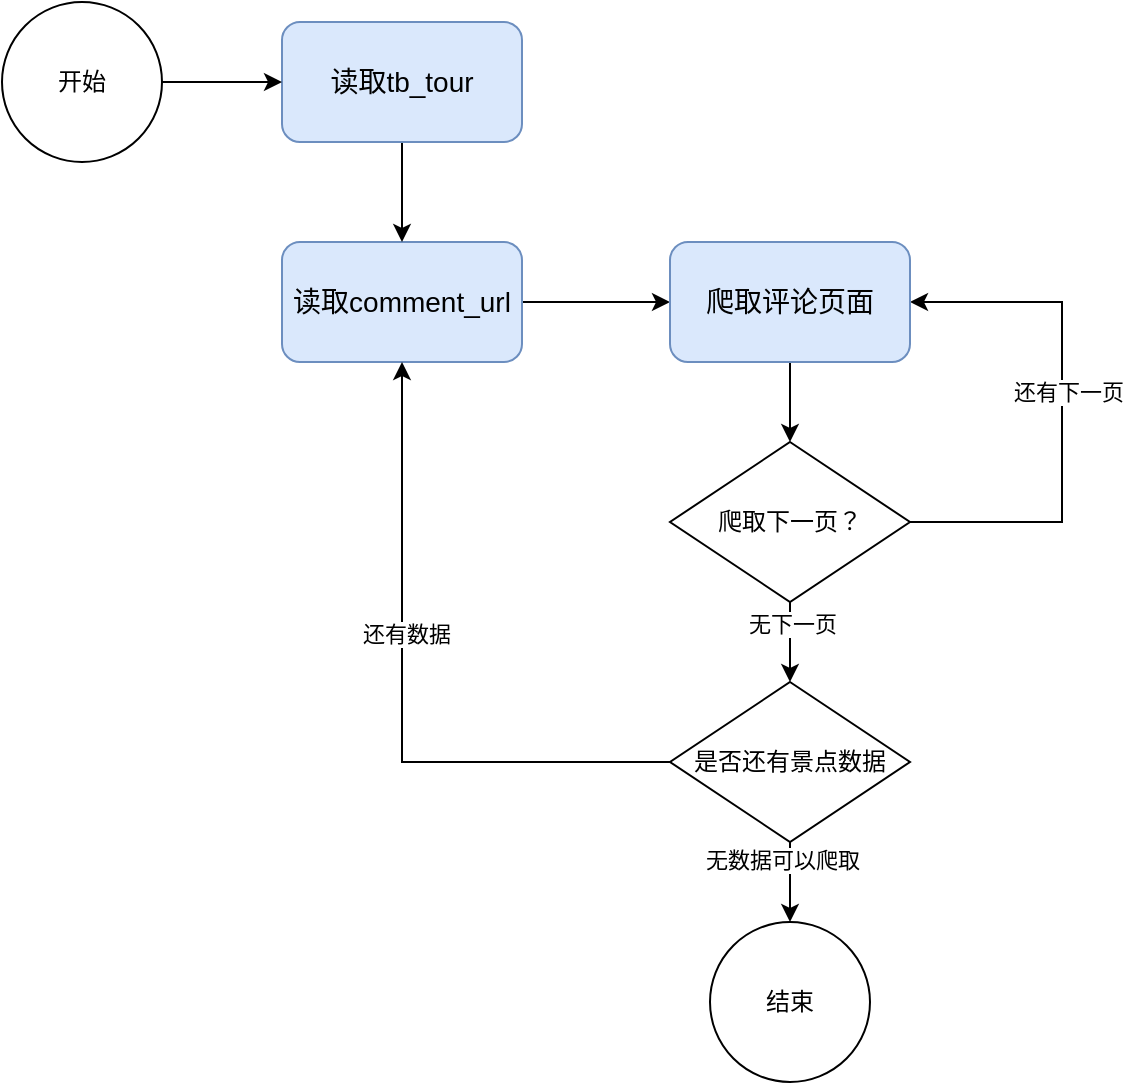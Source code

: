 <mxfile version="24.7.5">
  <diagram name="第 1 页" id="_HPMtMyXLybDMfKPBtLN">
    <mxGraphModel dx="1811" dy="577" grid="1" gridSize="10" guides="1" tooltips="1" connect="1" arrows="1" fold="1" page="1" pageScale="1" pageWidth="827" pageHeight="1169" math="0" shadow="0">
      <root>
        <mxCell id="0" />
        <mxCell id="1" parent="0" />
        <mxCell id="lwfYYLxLNdQcmLYIgolU-8" value="" style="edgeStyle=orthogonalEdgeStyle;rounded=0;orthogonalLoop=1;jettySize=auto;html=1;" edge="1" parent="1" source="lwfYYLxLNdQcmLYIgolU-1" target="lwfYYLxLNdQcmLYIgolU-4">
          <mxGeometry relative="1" as="geometry" />
        </mxCell>
        <mxCell id="lwfYYLxLNdQcmLYIgolU-1" value="读取comment_url" style="rounded=1;whiteSpace=wrap;html=1;fillColor=#dae8fc;strokeColor=#6c8ebf;fontSize=14;" vertex="1" parent="1">
          <mxGeometry x="100" y="130" width="120" height="60" as="geometry" />
        </mxCell>
        <mxCell id="lwfYYLxLNdQcmLYIgolU-10" style="edgeStyle=orthogonalEdgeStyle;rounded=0;orthogonalLoop=1;jettySize=auto;html=1;exitX=1;exitY=0.5;exitDx=0;exitDy=0;entryX=1;entryY=0.5;entryDx=0;entryDy=0;" edge="1" parent="1" source="lwfYYLxLNdQcmLYIgolU-3" target="lwfYYLxLNdQcmLYIgolU-4">
          <mxGeometry relative="1" as="geometry">
            <Array as="points">
              <mxPoint x="490" y="270" />
              <mxPoint x="490" y="160" />
            </Array>
          </mxGeometry>
        </mxCell>
        <mxCell id="lwfYYLxLNdQcmLYIgolU-19" value="还有下一页" style="edgeLabel;html=1;align=center;verticalAlign=middle;resizable=0;points=[];" vertex="1" connectable="0" parent="lwfYYLxLNdQcmLYIgolU-10">
          <mxGeometry x="0.076" y="-3" relative="1" as="geometry">
            <mxPoint as="offset" />
          </mxGeometry>
        </mxCell>
        <mxCell id="lwfYYLxLNdQcmLYIgolU-11" value="" style="edgeStyle=orthogonalEdgeStyle;rounded=0;orthogonalLoop=1;jettySize=auto;html=1;" edge="1" parent="1" source="lwfYYLxLNdQcmLYIgolU-3" target="lwfYYLxLNdQcmLYIgolU-5">
          <mxGeometry relative="1" as="geometry" />
        </mxCell>
        <mxCell id="lwfYYLxLNdQcmLYIgolU-18" value="无下一页" style="edgeLabel;html=1;align=center;verticalAlign=middle;resizable=0;points=[];" vertex="1" connectable="0" parent="lwfYYLxLNdQcmLYIgolU-11">
          <mxGeometry x="-0.45" y="1" relative="1" as="geometry">
            <mxPoint as="offset" />
          </mxGeometry>
        </mxCell>
        <mxCell id="lwfYYLxLNdQcmLYIgolU-3" value="爬取下一页？" style="rhombus;whiteSpace=wrap;html=1;" vertex="1" parent="1">
          <mxGeometry x="294" y="230" width="120" height="80" as="geometry" />
        </mxCell>
        <mxCell id="lwfYYLxLNdQcmLYIgolU-9" value="" style="edgeStyle=orthogonalEdgeStyle;rounded=0;orthogonalLoop=1;jettySize=auto;html=1;" edge="1" parent="1" source="lwfYYLxLNdQcmLYIgolU-4" target="lwfYYLxLNdQcmLYIgolU-3">
          <mxGeometry relative="1" as="geometry" />
        </mxCell>
        <mxCell id="lwfYYLxLNdQcmLYIgolU-4" value="爬取评论页面" style="rounded=1;whiteSpace=wrap;html=1;fillColor=#dae8fc;strokeColor=#6c8ebf;fontSize=14;" vertex="1" parent="1">
          <mxGeometry x="294" y="130" width="120" height="60" as="geometry" />
        </mxCell>
        <mxCell id="lwfYYLxLNdQcmLYIgolU-12" style="edgeStyle=orthogonalEdgeStyle;rounded=0;orthogonalLoop=1;jettySize=auto;html=1;exitX=0;exitY=0.5;exitDx=0;exitDy=0;" edge="1" parent="1" source="lwfYYLxLNdQcmLYIgolU-5" target="lwfYYLxLNdQcmLYIgolU-1">
          <mxGeometry relative="1" as="geometry" />
        </mxCell>
        <mxCell id="lwfYYLxLNdQcmLYIgolU-21" value="还有数据" style="edgeLabel;html=1;align=center;verticalAlign=middle;resizable=0;points=[];" vertex="1" connectable="0" parent="lwfYYLxLNdQcmLYIgolU-12">
          <mxGeometry x="0.186" y="-2" relative="1" as="geometry">
            <mxPoint as="offset" />
          </mxGeometry>
        </mxCell>
        <mxCell id="lwfYYLxLNdQcmLYIgolU-13" style="edgeStyle=orthogonalEdgeStyle;rounded=0;orthogonalLoop=1;jettySize=auto;html=1;exitX=0.5;exitY=1;exitDx=0;exitDy=0;" edge="1" parent="1" source="lwfYYLxLNdQcmLYIgolU-5">
          <mxGeometry relative="1" as="geometry">
            <mxPoint x="354" y="470" as="targetPoint" />
          </mxGeometry>
        </mxCell>
        <mxCell id="lwfYYLxLNdQcmLYIgolU-20" value="无数据可以爬取" style="edgeLabel;html=1;align=center;verticalAlign=middle;resizable=0;points=[];" vertex="1" connectable="0" parent="lwfYYLxLNdQcmLYIgolU-13">
          <mxGeometry x="-0.556" y="-4" relative="1" as="geometry">
            <mxPoint as="offset" />
          </mxGeometry>
        </mxCell>
        <mxCell id="lwfYYLxLNdQcmLYIgolU-5" value="是否还有景点数据" style="rhombus;whiteSpace=wrap;html=1;" vertex="1" parent="1">
          <mxGeometry x="294" y="350" width="120" height="80" as="geometry" />
        </mxCell>
        <mxCell id="lwfYYLxLNdQcmLYIgolU-7" value="" style="edgeStyle=orthogonalEdgeStyle;rounded=0;orthogonalLoop=1;jettySize=auto;html=1;" edge="1" parent="1" source="lwfYYLxLNdQcmLYIgolU-6" target="lwfYYLxLNdQcmLYIgolU-1">
          <mxGeometry relative="1" as="geometry" />
        </mxCell>
        <mxCell id="lwfYYLxLNdQcmLYIgolU-6" value="读取tb_tour" style="rounded=1;whiteSpace=wrap;html=1;fillColor=#dae8fc;strokeColor=#6c8ebf;fontSize=14;" vertex="1" parent="1">
          <mxGeometry x="100" y="20" width="120" height="60" as="geometry" />
        </mxCell>
        <mxCell id="lwfYYLxLNdQcmLYIgolU-14" value="结束" style="ellipse;whiteSpace=wrap;html=1;aspect=fixed;" vertex="1" parent="1">
          <mxGeometry x="314" y="470" width="80" height="80" as="geometry" />
        </mxCell>
        <mxCell id="lwfYYLxLNdQcmLYIgolU-16" value="" style="edgeStyle=orthogonalEdgeStyle;rounded=0;orthogonalLoop=1;jettySize=auto;html=1;" edge="1" parent="1" source="lwfYYLxLNdQcmLYIgolU-15" target="lwfYYLxLNdQcmLYIgolU-6">
          <mxGeometry relative="1" as="geometry" />
        </mxCell>
        <mxCell id="lwfYYLxLNdQcmLYIgolU-15" value="开始" style="ellipse;whiteSpace=wrap;html=1;aspect=fixed;" vertex="1" parent="1">
          <mxGeometry x="-40" y="10" width="80" height="80" as="geometry" />
        </mxCell>
      </root>
    </mxGraphModel>
  </diagram>
</mxfile>
